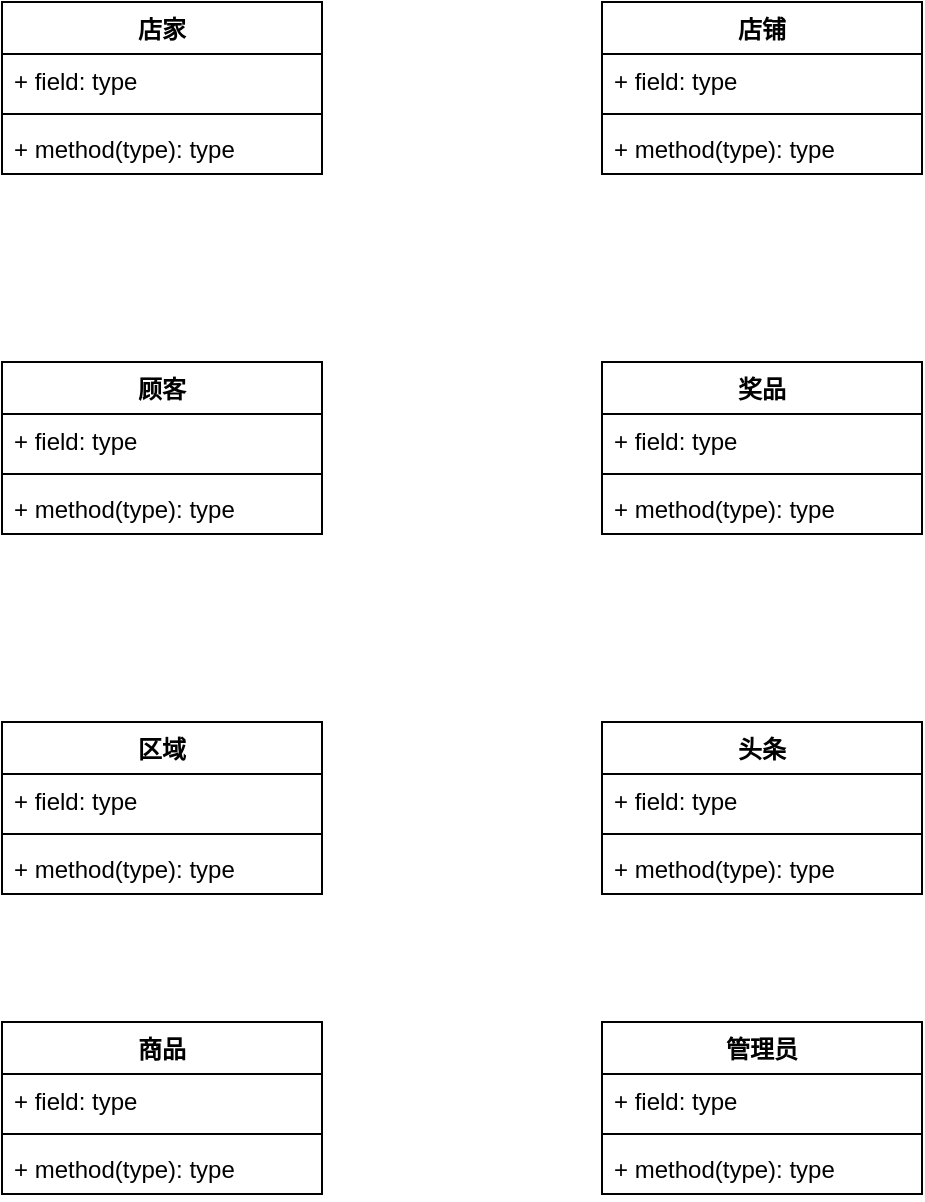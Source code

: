 <mxfile version="13.0.4" type="device"><diagram id="sZsF_LDww9-lVKmYsyYl" name="第 1 页"><mxGraphModel dx="1352" dy="885" grid="1" gridSize="10" guides="1" tooltips="1" connect="1" arrows="1" fold="1" page="1" pageScale="1" pageWidth="827" pageHeight="1169" math="0" shadow="0"><root><mxCell id="0"/><mxCell id="1" parent="0"/><mxCell id="DLW-dNRBU9mARfbbkLZz-1" value="店家" style="swimlane;fontStyle=1;align=center;verticalAlign=top;childLayout=stackLayout;horizontal=1;startSize=26;horizontalStack=0;resizeParent=1;resizeParentMax=0;resizeLast=0;collapsible=1;marginBottom=0;" parent="1" vertex="1"><mxGeometry x="50" y="130" width="160" height="86" as="geometry"/></mxCell><mxCell id="DLW-dNRBU9mARfbbkLZz-2" value="+ field: type" style="text;strokeColor=none;fillColor=none;align=left;verticalAlign=top;spacingLeft=4;spacingRight=4;overflow=hidden;rotatable=0;points=[[0,0.5],[1,0.5]];portConstraint=eastwest;" parent="DLW-dNRBU9mARfbbkLZz-1" vertex="1"><mxGeometry y="26" width="160" height="26" as="geometry"/></mxCell><mxCell id="DLW-dNRBU9mARfbbkLZz-3" value="" style="line;strokeWidth=1;fillColor=none;align=left;verticalAlign=middle;spacingTop=-1;spacingLeft=3;spacingRight=3;rotatable=0;labelPosition=right;points=[];portConstraint=eastwest;" parent="DLW-dNRBU9mARfbbkLZz-1" vertex="1"><mxGeometry y="52" width="160" height="8" as="geometry"/></mxCell><mxCell id="DLW-dNRBU9mARfbbkLZz-4" value="+ method(type): type" style="text;strokeColor=none;fillColor=none;align=left;verticalAlign=top;spacingLeft=4;spacingRight=4;overflow=hidden;rotatable=0;points=[[0,0.5],[1,0.5]];portConstraint=eastwest;" parent="DLW-dNRBU9mARfbbkLZz-1" vertex="1"><mxGeometry y="60" width="160" height="26" as="geometry"/></mxCell><mxCell id="sI8G3e_3E-EWGDdKLl7I-1" value="店铺" style="swimlane;fontStyle=1;align=center;verticalAlign=top;childLayout=stackLayout;horizontal=1;startSize=26;horizontalStack=0;resizeParent=1;resizeParentMax=0;resizeLast=0;collapsible=1;marginBottom=0;" vertex="1" parent="1"><mxGeometry x="350" y="130" width="160" height="86" as="geometry"/></mxCell><mxCell id="sI8G3e_3E-EWGDdKLl7I-2" value="+ field: type" style="text;strokeColor=none;fillColor=none;align=left;verticalAlign=top;spacingLeft=4;spacingRight=4;overflow=hidden;rotatable=0;points=[[0,0.5],[1,0.5]];portConstraint=eastwest;" vertex="1" parent="sI8G3e_3E-EWGDdKLl7I-1"><mxGeometry y="26" width="160" height="26" as="geometry"/></mxCell><mxCell id="sI8G3e_3E-EWGDdKLl7I-3" value="" style="line;strokeWidth=1;fillColor=none;align=left;verticalAlign=middle;spacingTop=-1;spacingLeft=3;spacingRight=3;rotatable=0;labelPosition=right;points=[];portConstraint=eastwest;" vertex="1" parent="sI8G3e_3E-EWGDdKLl7I-1"><mxGeometry y="52" width="160" height="8" as="geometry"/></mxCell><mxCell id="sI8G3e_3E-EWGDdKLl7I-4" value="+ method(type): type" style="text;strokeColor=none;fillColor=none;align=left;verticalAlign=top;spacingLeft=4;spacingRight=4;overflow=hidden;rotatable=0;points=[[0,0.5],[1,0.5]];portConstraint=eastwest;" vertex="1" parent="sI8G3e_3E-EWGDdKLl7I-1"><mxGeometry y="60" width="160" height="26" as="geometry"/></mxCell><mxCell id="sI8G3e_3E-EWGDdKLl7I-5" value="顾客" style="swimlane;fontStyle=1;align=center;verticalAlign=top;childLayout=stackLayout;horizontal=1;startSize=26;horizontalStack=0;resizeParent=1;resizeParentMax=0;resizeLast=0;collapsible=1;marginBottom=0;" vertex="1" parent="1"><mxGeometry x="50" y="310" width="160" height="86" as="geometry"/></mxCell><mxCell id="sI8G3e_3E-EWGDdKLl7I-6" value="+ field: type" style="text;strokeColor=none;fillColor=none;align=left;verticalAlign=top;spacingLeft=4;spacingRight=4;overflow=hidden;rotatable=0;points=[[0,0.5],[1,0.5]];portConstraint=eastwest;" vertex="1" parent="sI8G3e_3E-EWGDdKLl7I-5"><mxGeometry y="26" width="160" height="26" as="geometry"/></mxCell><mxCell id="sI8G3e_3E-EWGDdKLl7I-7" value="" style="line;strokeWidth=1;fillColor=none;align=left;verticalAlign=middle;spacingTop=-1;spacingLeft=3;spacingRight=3;rotatable=0;labelPosition=right;points=[];portConstraint=eastwest;" vertex="1" parent="sI8G3e_3E-EWGDdKLl7I-5"><mxGeometry y="52" width="160" height="8" as="geometry"/></mxCell><mxCell id="sI8G3e_3E-EWGDdKLl7I-8" value="+ method(type): type" style="text;strokeColor=none;fillColor=none;align=left;verticalAlign=top;spacingLeft=4;spacingRight=4;overflow=hidden;rotatable=0;points=[[0,0.5],[1,0.5]];portConstraint=eastwest;" vertex="1" parent="sI8G3e_3E-EWGDdKLl7I-5"><mxGeometry y="60" width="160" height="26" as="geometry"/></mxCell><mxCell id="sI8G3e_3E-EWGDdKLl7I-9" value="奖品" style="swimlane;fontStyle=1;align=center;verticalAlign=top;childLayout=stackLayout;horizontal=1;startSize=26;horizontalStack=0;resizeParent=1;resizeParentMax=0;resizeLast=0;collapsible=1;marginBottom=0;" vertex="1" parent="1"><mxGeometry x="350" y="310" width="160" height="86" as="geometry"/></mxCell><mxCell id="sI8G3e_3E-EWGDdKLl7I-10" value="+ field: type" style="text;strokeColor=none;fillColor=none;align=left;verticalAlign=top;spacingLeft=4;spacingRight=4;overflow=hidden;rotatable=0;points=[[0,0.5],[1,0.5]];portConstraint=eastwest;" vertex="1" parent="sI8G3e_3E-EWGDdKLl7I-9"><mxGeometry y="26" width="160" height="26" as="geometry"/></mxCell><mxCell id="sI8G3e_3E-EWGDdKLl7I-11" value="" style="line;strokeWidth=1;fillColor=none;align=left;verticalAlign=middle;spacingTop=-1;spacingLeft=3;spacingRight=3;rotatable=0;labelPosition=right;points=[];portConstraint=eastwest;" vertex="1" parent="sI8G3e_3E-EWGDdKLl7I-9"><mxGeometry y="52" width="160" height="8" as="geometry"/></mxCell><mxCell id="sI8G3e_3E-EWGDdKLl7I-12" value="+ method(type): type" style="text;strokeColor=none;fillColor=none;align=left;verticalAlign=top;spacingLeft=4;spacingRight=4;overflow=hidden;rotatable=0;points=[[0,0.5],[1,0.5]];portConstraint=eastwest;" vertex="1" parent="sI8G3e_3E-EWGDdKLl7I-9"><mxGeometry y="60" width="160" height="26" as="geometry"/></mxCell><mxCell id="sI8G3e_3E-EWGDdKLl7I-13" value="区域" style="swimlane;fontStyle=1;align=center;verticalAlign=top;childLayout=stackLayout;horizontal=1;startSize=26;horizontalStack=0;resizeParent=1;resizeParentMax=0;resizeLast=0;collapsible=1;marginBottom=0;" vertex="1" parent="1"><mxGeometry x="50" y="490" width="160" height="86" as="geometry"/></mxCell><mxCell id="sI8G3e_3E-EWGDdKLl7I-14" value="+ field: type" style="text;strokeColor=none;fillColor=none;align=left;verticalAlign=top;spacingLeft=4;spacingRight=4;overflow=hidden;rotatable=0;points=[[0,0.5],[1,0.5]];portConstraint=eastwest;" vertex="1" parent="sI8G3e_3E-EWGDdKLl7I-13"><mxGeometry y="26" width="160" height="26" as="geometry"/></mxCell><mxCell id="sI8G3e_3E-EWGDdKLl7I-15" value="" style="line;strokeWidth=1;fillColor=none;align=left;verticalAlign=middle;spacingTop=-1;spacingLeft=3;spacingRight=3;rotatable=0;labelPosition=right;points=[];portConstraint=eastwest;" vertex="1" parent="sI8G3e_3E-EWGDdKLl7I-13"><mxGeometry y="52" width="160" height="8" as="geometry"/></mxCell><mxCell id="sI8G3e_3E-EWGDdKLl7I-16" value="+ method(type): type" style="text;strokeColor=none;fillColor=none;align=left;verticalAlign=top;spacingLeft=4;spacingRight=4;overflow=hidden;rotatable=0;points=[[0,0.5],[1,0.5]];portConstraint=eastwest;" vertex="1" parent="sI8G3e_3E-EWGDdKLl7I-13"><mxGeometry y="60" width="160" height="26" as="geometry"/></mxCell><mxCell id="sI8G3e_3E-EWGDdKLl7I-17" value="头条" style="swimlane;fontStyle=1;align=center;verticalAlign=top;childLayout=stackLayout;horizontal=1;startSize=26;horizontalStack=0;resizeParent=1;resizeParentMax=0;resizeLast=0;collapsible=1;marginBottom=0;" vertex="1" parent="1"><mxGeometry x="350" y="490" width="160" height="86" as="geometry"/></mxCell><mxCell id="sI8G3e_3E-EWGDdKLl7I-18" value="+ field: type" style="text;strokeColor=none;fillColor=none;align=left;verticalAlign=top;spacingLeft=4;spacingRight=4;overflow=hidden;rotatable=0;points=[[0,0.5],[1,0.5]];portConstraint=eastwest;" vertex="1" parent="sI8G3e_3E-EWGDdKLl7I-17"><mxGeometry y="26" width="160" height="26" as="geometry"/></mxCell><mxCell id="sI8G3e_3E-EWGDdKLl7I-19" value="" style="line;strokeWidth=1;fillColor=none;align=left;verticalAlign=middle;spacingTop=-1;spacingLeft=3;spacingRight=3;rotatable=0;labelPosition=right;points=[];portConstraint=eastwest;" vertex="1" parent="sI8G3e_3E-EWGDdKLl7I-17"><mxGeometry y="52" width="160" height="8" as="geometry"/></mxCell><mxCell id="sI8G3e_3E-EWGDdKLl7I-20" value="+ method(type): type" style="text;strokeColor=none;fillColor=none;align=left;verticalAlign=top;spacingLeft=4;spacingRight=4;overflow=hidden;rotatable=0;points=[[0,0.5],[1,0.5]];portConstraint=eastwest;" vertex="1" parent="sI8G3e_3E-EWGDdKLl7I-17"><mxGeometry y="60" width="160" height="26" as="geometry"/></mxCell><mxCell id="sI8G3e_3E-EWGDdKLl7I-21" value="商品" style="swimlane;fontStyle=1;align=center;verticalAlign=top;childLayout=stackLayout;horizontal=1;startSize=26;horizontalStack=0;resizeParent=1;resizeParentMax=0;resizeLast=0;collapsible=1;marginBottom=0;" vertex="1" parent="1"><mxGeometry x="50" y="640" width="160" height="86" as="geometry"/></mxCell><mxCell id="sI8G3e_3E-EWGDdKLl7I-22" value="+ field: type" style="text;strokeColor=none;fillColor=none;align=left;verticalAlign=top;spacingLeft=4;spacingRight=4;overflow=hidden;rotatable=0;points=[[0,0.5],[1,0.5]];portConstraint=eastwest;" vertex="1" parent="sI8G3e_3E-EWGDdKLl7I-21"><mxGeometry y="26" width="160" height="26" as="geometry"/></mxCell><mxCell id="sI8G3e_3E-EWGDdKLl7I-23" value="" style="line;strokeWidth=1;fillColor=none;align=left;verticalAlign=middle;spacingTop=-1;spacingLeft=3;spacingRight=3;rotatable=0;labelPosition=right;points=[];portConstraint=eastwest;" vertex="1" parent="sI8G3e_3E-EWGDdKLl7I-21"><mxGeometry y="52" width="160" height="8" as="geometry"/></mxCell><mxCell id="sI8G3e_3E-EWGDdKLl7I-24" value="+ method(type): type" style="text;strokeColor=none;fillColor=none;align=left;verticalAlign=top;spacingLeft=4;spacingRight=4;overflow=hidden;rotatable=0;points=[[0,0.5],[1,0.5]];portConstraint=eastwest;" vertex="1" parent="sI8G3e_3E-EWGDdKLl7I-21"><mxGeometry y="60" width="160" height="26" as="geometry"/></mxCell><mxCell id="sI8G3e_3E-EWGDdKLl7I-25" value="管理员" style="swimlane;fontStyle=1;align=center;verticalAlign=top;childLayout=stackLayout;horizontal=1;startSize=26;horizontalStack=0;resizeParent=1;resizeParentMax=0;resizeLast=0;collapsible=1;marginBottom=0;" vertex="1" parent="1"><mxGeometry x="350" y="640" width="160" height="86" as="geometry"/></mxCell><mxCell id="sI8G3e_3E-EWGDdKLl7I-26" value="+ field: type" style="text;strokeColor=none;fillColor=none;align=left;verticalAlign=top;spacingLeft=4;spacingRight=4;overflow=hidden;rotatable=0;points=[[0,0.5],[1,0.5]];portConstraint=eastwest;" vertex="1" parent="sI8G3e_3E-EWGDdKLl7I-25"><mxGeometry y="26" width="160" height="26" as="geometry"/></mxCell><mxCell id="sI8G3e_3E-EWGDdKLl7I-27" value="" style="line;strokeWidth=1;fillColor=none;align=left;verticalAlign=middle;spacingTop=-1;spacingLeft=3;spacingRight=3;rotatable=0;labelPosition=right;points=[];portConstraint=eastwest;" vertex="1" parent="sI8G3e_3E-EWGDdKLl7I-25"><mxGeometry y="52" width="160" height="8" as="geometry"/></mxCell><mxCell id="sI8G3e_3E-EWGDdKLl7I-28" value="+ method(type): type" style="text;strokeColor=none;fillColor=none;align=left;verticalAlign=top;spacingLeft=4;spacingRight=4;overflow=hidden;rotatable=0;points=[[0,0.5],[1,0.5]];portConstraint=eastwest;" vertex="1" parent="sI8G3e_3E-EWGDdKLl7I-25"><mxGeometry y="60" width="160" height="26" as="geometry"/></mxCell></root></mxGraphModel></diagram></mxfile>